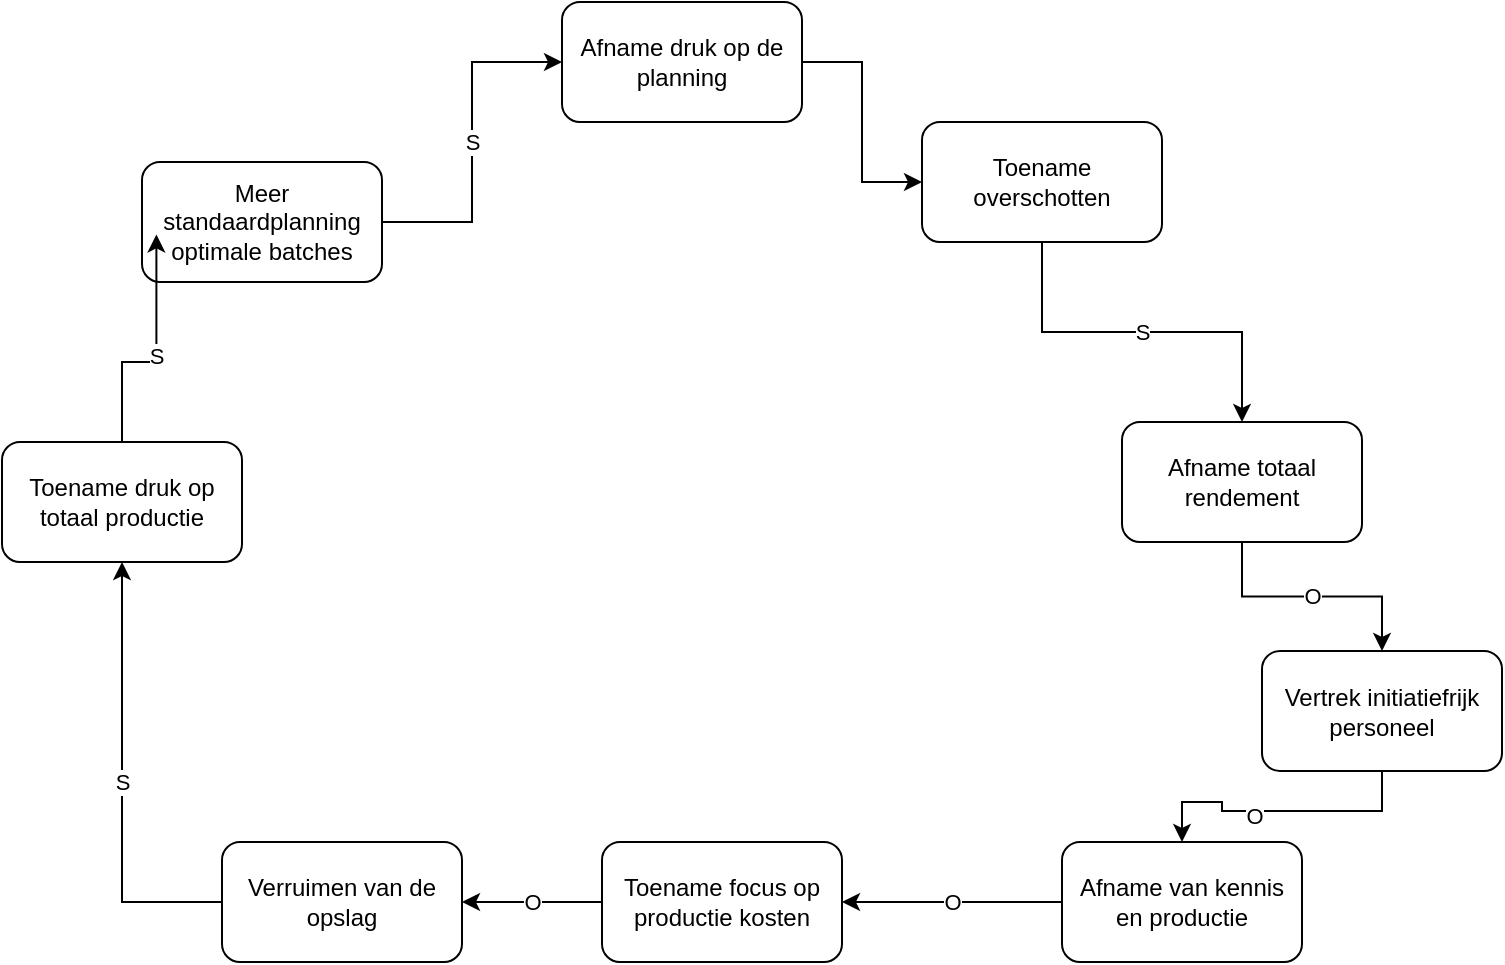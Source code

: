 <mxfile version="24.7.14">
  <diagram name="Page-1" id="XuFszPkIzLkQDjed5paN">
    <mxGraphModel dx="1183" dy="636" grid="1" gridSize="10" guides="1" tooltips="1" connect="1" arrows="1" fold="1" page="1" pageScale="1" pageWidth="827" pageHeight="1169" math="0" shadow="0">
      <root>
        <mxCell id="0" />
        <mxCell id="1" parent="0" />
        <mxCell id="DCOD-k3t96hwDnGWMK_w-19" value="S" style="edgeStyle=orthogonalEdgeStyle;rounded=0;orthogonalLoop=1;jettySize=auto;html=1;" edge="1" parent="1" source="DCOD-k3t96hwDnGWMK_w-1" target="DCOD-k3t96hwDnGWMK_w-4">
          <mxGeometry relative="1" as="geometry">
            <mxPoint x="100" y="600" as="targetPoint" />
            <Array as="points">
              <mxPoint x="90" y="710" />
            </Array>
          </mxGeometry>
        </mxCell>
        <mxCell id="DCOD-k3t96hwDnGWMK_w-1" value="Verruimen van de opslag" style="rounded=1;whiteSpace=wrap;html=1;" vertex="1" parent="1">
          <mxGeometry x="140" y="680" width="120" height="60" as="geometry" />
        </mxCell>
        <mxCell id="DCOD-k3t96hwDnGWMK_w-21" style="edgeStyle=orthogonalEdgeStyle;rounded=0;orthogonalLoop=1;jettySize=auto;html=1;" edge="1" parent="1" source="DCOD-k3t96hwDnGWMK_w-2" target="DCOD-k3t96hwDnGWMK_w-8">
          <mxGeometry relative="1" as="geometry" />
        </mxCell>
        <mxCell id="DCOD-k3t96hwDnGWMK_w-2" value="Afname druk op de planning" style="rounded=1;whiteSpace=wrap;html=1;" vertex="1" parent="1">
          <mxGeometry x="310" y="260" width="120" height="60" as="geometry" />
        </mxCell>
        <mxCell id="DCOD-k3t96hwDnGWMK_w-17" value="O" style="edgeStyle=orthogonalEdgeStyle;rounded=0;orthogonalLoop=1;jettySize=auto;html=1;" edge="1" parent="1" source="DCOD-k3t96hwDnGWMK_w-3" target="DCOD-k3t96hwDnGWMK_w-1">
          <mxGeometry relative="1" as="geometry" />
        </mxCell>
        <mxCell id="DCOD-k3t96hwDnGWMK_w-3" value="Toename focus op productie kosten" style="rounded=1;whiteSpace=wrap;html=1;" vertex="1" parent="1">
          <mxGeometry x="330" y="680" width="120" height="60" as="geometry" />
        </mxCell>
        <mxCell id="DCOD-k3t96hwDnGWMK_w-4" value="Toename druk op totaal productie" style="rounded=1;whiteSpace=wrap;html=1;" vertex="1" parent="1">
          <mxGeometry x="30" y="480" width="120" height="60" as="geometry" />
        </mxCell>
        <mxCell id="DCOD-k3t96hwDnGWMK_w-12" value="S" style="edgeStyle=orthogonalEdgeStyle;rounded=0;orthogonalLoop=1;jettySize=auto;html=1;entryX=0;entryY=0.5;entryDx=0;entryDy=0;" edge="1" parent="1" source="DCOD-k3t96hwDnGWMK_w-5" target="DCOD-k3t96hwDnGWMK_w-2">
          <mxGeometry relative="1" as="geometry" />
        </mxCell>
        <mxCell id="DCOD-k3t96hwDnGWMK_w-5" value="Meer standaardplanning optimale batches" style="rounded=1;whiteSpace=wrap;html=1;" vertex="1" parent="1">
          <mxGeometry x="100" y="340" width="120" height="60" as="geometry" />
        </mxCell>
        <mxCell id="DCOD-k3t96hwDnGWMK_w-18" style="edgeStyle=orthogonalEdgeStyle;rounded=0;orthogonalLoop=1;jettySize=auto;html=1;" edge="1" parent="1" source="DCOD-k3t96hwDnGWMK_w-6" target="DCOD-k3t96hwDnGWMK_w-7">
          <mxGeometry relative="1" as="geometry" />
        </mxCell>
        <mxCell id="DCOD-k3t96hwDnGWMK_w-22" value="O" style="edgeLabel;html=1;align=center;verticalAlign=middle;resizable=0;points=[];" vertex="1" connectable="0" parent="DCOD-k3t96hwDnGWMK_w-18">
          <mxGeometry x="0.169" y="2" relative="1" as="geometry">
            <mxPoint as="offset" />
          </mxGeometry>
        </mxCell>
        <mxCell id="DCOD-k3t96hwDnGWMK_w-6" value="Vertrek initiatiefrijk personeel" style="rounded=1;whiteSpace=wrap;html=1;" vertex="1" parent="1">
          <mxGeometry x="660" y="584.5" width="120" height="60" as="geometry" />
        </mxCell>
        <mxCell id="DCOD-k3t96hwDnGWMK_w-20" value="O" style="edgeStyle=orthogonalEdgeStyle;rounded=0;orthogonalLoop=1;jettySize=auto;html=1;" edge="1" parent="1" source="DCOD-k3t96hwDnGWMK_w-7" target="DCOD-k3t96hwDnGWMK_w-3">
          <mxGeometry relative="1" as="geometry" />
        </mxCell>
        <mxCell id="DCOD-k3t96hwDnGWMK_w-7" value="Afname van kennis en productie" style="rounded=1;whiteSpace=wrap;html=1;" vertex="1" parent="1">
          <mxGeometry x="560" y="680" width="120" height="60" as="geometry" />
        </mxCell>
        <mxCell id="DCOD-k3t96hwDnGWMK_w-10" value="S" style="edgeStyle=orthogonalEdgeStyle;rounded=0;orthogonalLoop=1;jettySize=auto;html=1;" edge="1" parent="1" source="DCOD-k3t96hwDnGWMK_w-8" target="DCOD-k3t96hwDnGWMK_w-9">
          <mxGeometry relative="1" as="geometry" />
        </mxCell>
        <mxCell id="DCOD-k3t96hwDnGWMK_w-8" value="Toename overschotten" style="rounded=1;whiteSpace=wrap;html=1;" vertex="1" parent="1">
          <mxGeometry x="490" y="320" width="120" height="60" as="geometry" />
        </mxCell>
        <mxCell id="DCOD-k3t96hwDnGWMK_w-16" value="O" style="edgeStyle=orthogonalEdgeStyle;rounded=0;orthogonalLoop=1;jettySize=auto;html=1;" edge="1" parent="1" source="DCOD-k3t96hwDnGWMK_w-9" target="DCOD-k3t96hwDnGWMK_w-6">
          <mxGeometry relative="1" as="geometry" />
        </mxCell>
        <mxCell id="DCOD-k3t96hwDnGWMK_w-9" value="Afname totaal rendement" style="rounded=1;whiteSpace=wrap;html=1;" vertex="1" parent="1">
          <mxGeometry x="590" y="470" width="120" height="60" as="geometry" />
        </mxCell>
        <mxCell id="DCOD-k3t96hwDnGWMK_w-15" value="S" style="edgeStyle=orthogonalEdgeStyle;rounded=0;orthogonalLoop=1;jettySize=auto;html=1;entryX=0.06;entryY=0.604;entryDx=0;entryDy=0;entryPerimeter=0;" edge="1" parent="1" source="DCOD-k3t96hwDnGWMK_w-4" target="DCOD-k3t96hwDnGWMK_w-5">
          <mxGeometry relative="1" as="geometry" />
        </mxCell>
      </root>
    </mxGraphModel>
  </diagram>
</mxfile>
